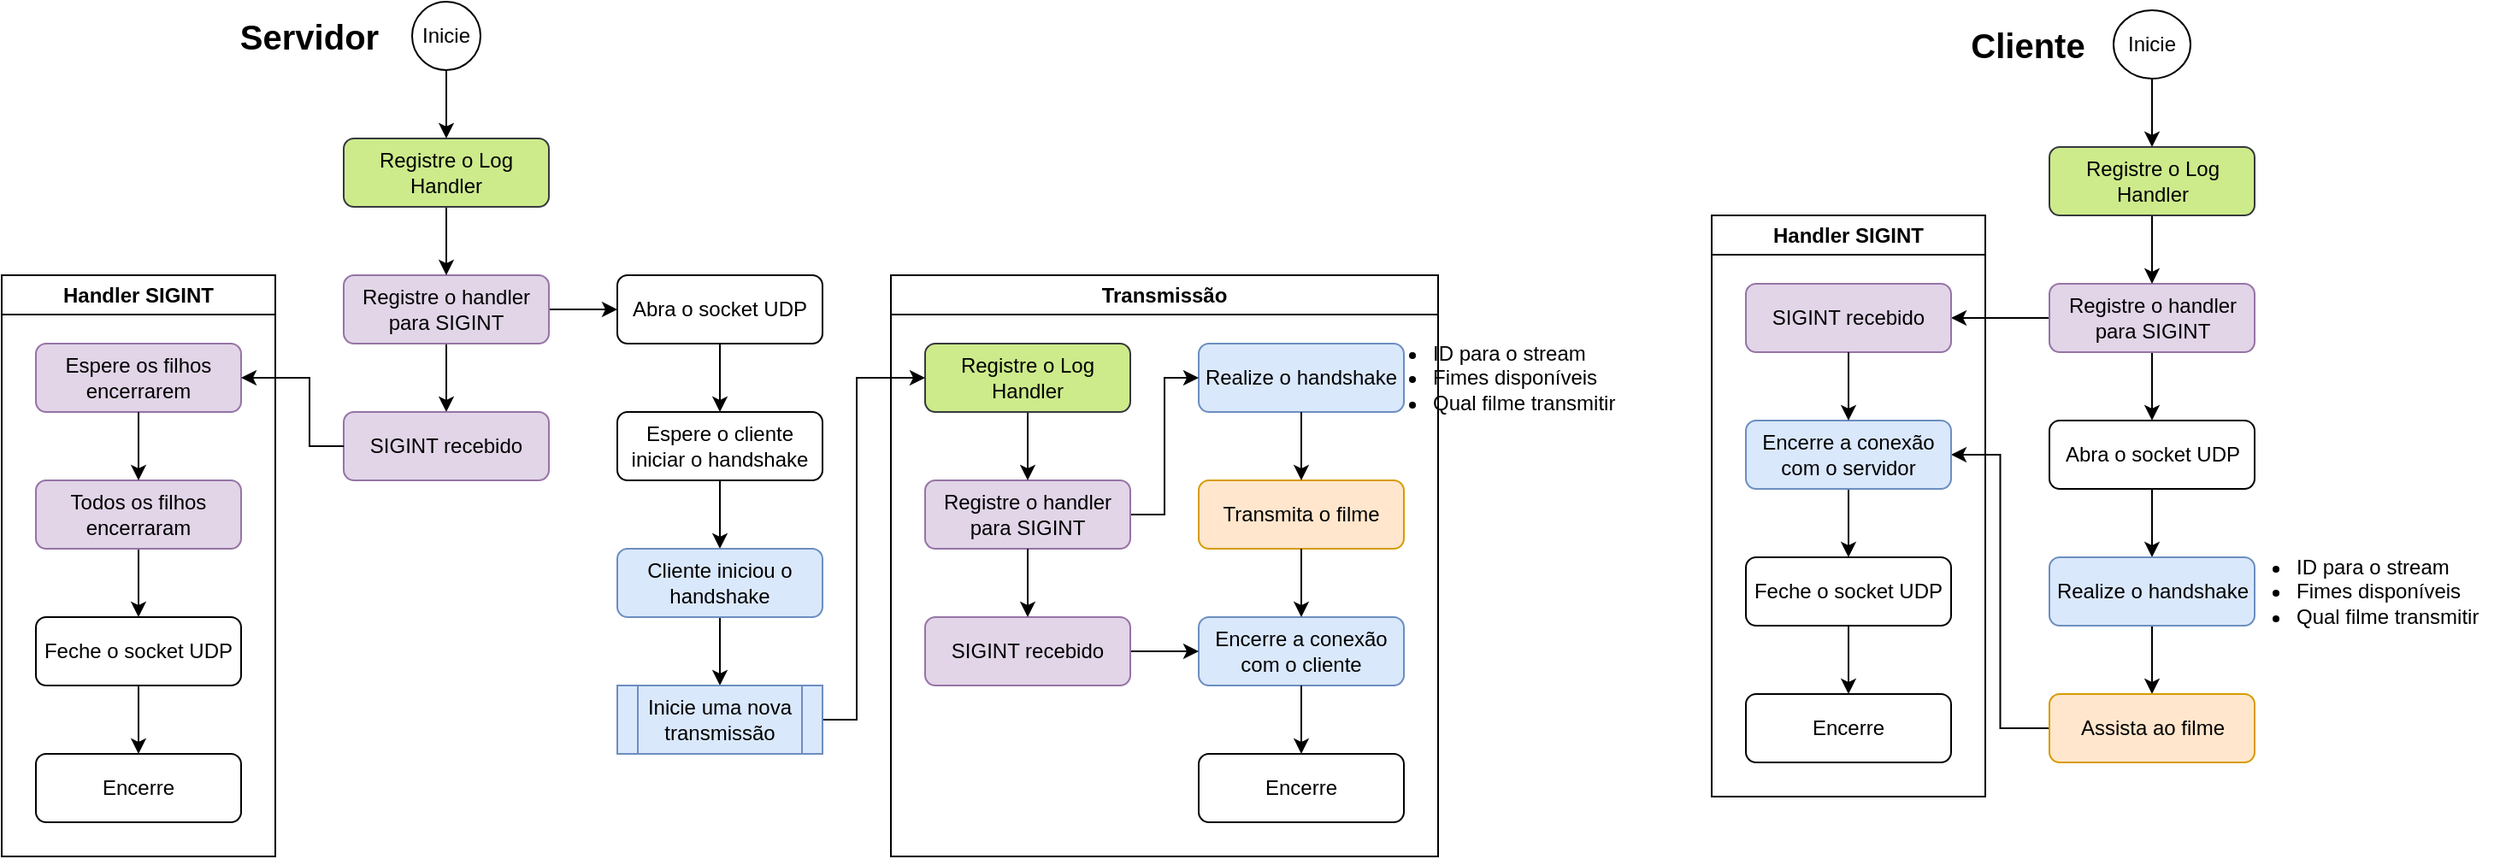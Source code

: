 <mxfile version="22.0.4" type="github">
  <diagram name="Page-1" id="ynFxNo4VnXaIg0oJXaSw">
    <mxGraphModel dx="3258" dy="908" grid="1" gridSize="10" guides="1" tooltips="1" connect="1" arrows="1" fold="1" page="1" pageScale="1" pageWidth="850" pageHeight="1100" math="0" shadow="0">
      <root>
        <mxCell id="0" />
        <mxCell id="1" parent="0" />
        <mxCell id="COrj-0BqQYtJM2jaXJOM-155" value="Transmissão" style="swimlane;whiteSpace=wrap;html=1;" vertex="1" parent="1">
          <mxGeometry x="360" y="200" width="320" height="340" as="geometry" />
        </mxCell>
        <mxCell id="COrj-0BqQYtJM2jaXJOM-12" value="Realize o handshake" style="rounded=1;whiteSpace=wrap;html=1;fillColor=#dae8fc;strokeColor=#6c8ebf;" vertex="1" parent="COrj-0BqQYtJM2jaXJOM-155">
          <mxGeometry x="180" y="40" width="120" height="40" as="geometry" />
        </mxCell>
        <mxCell id="COrj-0BqQYtJM2jaXJOM-20" value="" style="edgeStyle=orthogonalEdgeStyle;rounded=0;orthogonalLoop=1;jettySize=auto;html=1;" edge="1" parent="COrj-0BqQYtJM2jaXJOM-155" target="COrj-0BqQYtJM2jaXJOM-19">
          <mxGeometry relative="1" as="geometry">
            <mxPoint x="240" y="160" as="sourcePoint" />
          </mxGeometry>
        </mxCell>
        <mxCell id="COrj-0BqQYtJM2jaXJOM-19" value="Transmita o filme" style="rounded=1;whiteSpace=wrap;html=1;fillColor=#ffe6cc;strokeColor=#d79b00;" vertex="1" parent="COrj-0BqQYtJM2jaXJOM-155">
          <mxGeometry x="180" y="120" width="120" height="40" as="geometry" />
        </mxCell>
        <mxCell id="COrj-0BqQYtJM2jaXJOM-149" style="edgeStyle=orthogonalEdgeStyle;rounded=0;orthogonalLoop=1;jettySize=auto;html=1;exitX=0.5;exitY=1;exitDx=0;exitDy=0;entryX=0.5;entryY=0;entryDx=0;entryDy=0;" edge="1" parent="COrj-0BqQYtJM2jaXJOM-155" source="COrj-0BqQYtJM2jaXJOM-12" target="COrj-0BqQYtJM2jaXJOM-19">
          <mxGeometry relative="1" as="geometry" />
        </mxCell>
        <mxCell id="COrj-0BqQYtJM2jaXJOM-21" value="Encerre a conexão com o cliente" style="rounded=1;whiteSpace=wrap;html=1;fillColor=#dae8fc;strokeColor=#6c8ebf;" vertex="1" parent="COrj-0BqQYtJM2jaXJOM-155">
          <mxGeometry x="180" y="200" width="120" height="40" as="geometry" />
        </mxCell>
        <mxCell id="COrj-0BqQYtJM2jaXJOM-150" style="edgeStyle=orthogonalEdgeStyle;rounded=0;orthogonalLoop=1;jettySize=auto;html=1;exitX=0.5;exitY=1;exitDx=0;exitDy=0;" edge="1" parent="COrj-0BqQYtJM2jaXJOM-155" source="COrj-0BqQYtJM2jaXJOM-19" target="COrj-0BqQYtJM2jaXJOM-21">
          <mxGeometry relative="1" as="geometry" />
        </mxCell>
        <mxCell id="COrj-0BqQYtJM2jaXJOM-104" value="Encerre" style="rounded=1;whiteSpace=wrap;html=1;" vertex="1" parent="COrj-0BqQYtJM2jaXJOM-155">
          <mxGeometry x="180" y="280" width="120" height="40" as="geometry" />
        </mxCell>
        <mxCell id="COrj-0BqQYtJM2jaXJOM-105" style="edgeStyle=orthogonalEdgeStyle;rounded=0;orthogonalLoop=1;jettySize=auto;html=1;exitX=0.5;exitY=1;exitDx=0;exitDy=0;entryX=0.5;entryY=0;entryDx=0;entryDy=0;" edge="1" parent="COrj-0BqQYtJM2jaXJOM-155" source="COrj-0BqQYtJM2jaXJOM-21" target="COrj-0BqQYtJM2jaXJOM-104">
          <mxGeometry relative="1" as="geometry" />
        </mxCell>
        <mxCell id="COrj-0BqQYtJM2jaXJOM-179" style="edgeStyle=orthogonalEdgeStyle;rounded=0;orthogonalLoop=1;jettySize=auto;html=1;exitX=1;exitY=0.5;exitDx=0;exitDy=0;entryX=0;entryY=0.5;entryDx=0;entryDy=0;" edge="1" parent="COrj-0BqQYtJM2jaXJOM-155" source="COrj-0BqQYtJM2jaXJOM-116" target="COrj-0BqQYtJM2jaXJOM-12">
          <mxGeometry relative="1" as="geometry" />
        </mxCell>
        <mxCell id="COrj-0BqQYtJM2jaXJOM-116" value="Registre o handler para SIGINT" style="rounded=1;whiteSpace=wrap;html=1;fillColor=#e1d5e7;strokeColor=#9673a6;" vertex="1" parent="COrj-0BqQYtJM2jaXJOM-155">
          <mxGeometry x="20" y="120" width="120" height="40" as="geometry" />
        </mxCell>
        <mxCell id="COrj-0BqQYtJM2jaXJOM-182" style="edgeStyle=orthogonalEdgeStyle;rounded=0;orthogonalLoop=1;jettySize=auto;html=1;exitX=1;exitY=0.5;exitDx=0;exitDy=0;entryX=0;entryY=0.5;entryDx=0;entryDy=0;" edge="1" parent="COrj-0BqQYtJM2jaXJOM-155" source="COrj-0BqQYtJM2jaXJOM-117" target="COrj-0BqQYtJM2jaXJOM-21">
          <mxGeometry relative="1" as="geometry" />
        </mxCell>
        <mxCell id="COrj-0BqQYtJM2jaXJOM-117" value="SIGINT recebido" style="rounded=1;whiteSpace=wrap;html=1;fillColor=#e1d5e7;strokeColor=#9673a6;" vertex="1" parent="COrj-0BqQYtJM2jaXJOM-155">
          <mxGeometry x="20" y="200" width="120" height="40" as="geometry" />
        </mxCell>
        <mxCell id="COrj-0BqQYtJM2jaXJOM-151" style="edgeStyle=orthogonalEdgeStyle;rounded=0;orthogonalLoop=1;jettySize=auto;html=1;exitX=0.5;exitY=1;exitDx=0;exitDy=0;entryX=0.5;entryY=0;entryDx=0;entryDy=0;" edge="1" parent="COrj-0BqQYtJM2jaXJOM-155" source="COrj-0BqQYtJM2jaXJOM-116" target="COrj-0BqQYtJM2jaXJOM-117">
          <mxGeometry relative="1" as="geometry" />
        </mxCell>
        <mxCell id="COrj-0BqQYtJM2jaXJOM-193" value="" style="edgeStyle=orthogonalEdgeStyle;rounded=0;orthogonalLoop=1;jettySize=auto;html=1;" edge="1" parent="COrj-0BqQYtJM2jaXJOM-155" source="COrj-0BqQYtJM2jaXJOM-177" target="COrj-0BqQYtJM2jaXJOM-116">
          <mxGeometry relative="1" as="geometry" />
        </mxCell>
        <mxCell id="COrj-0BqQYtJM2jaXJOM-177" value="Registre o Log Handler" style="rounded=1;whiteSpace=wrap;html=1;fillColor=#cdeb8b;strokeColor=#36393d;" vertex="1" parent="COrj-0BqQYtJM2jaXJOM-155">
          <mxGeometry x="20" y="40" width="120" height="40" as="geometry" />
        </mxCell>
        <mxCell id="COrj-0BqQYtJM2jaXJOM-3" value="&lt;b&gt;&lt;font style=&quot;font-size: 20px;&quot;&gt;Servidor&lt;/font&gt;&lt;/b&gt;" style="text;html=1;strokeColor=none;fillColor=none;align=center;verticalAlign=middle;whiteSpace=wrap;rounded=0;" vertex="1" parent="1">
          <mxGeometry x="-10" y="45" width="60" height="30" as="geometry" />
        </mxCell>
        <mxCell id="COrj-0BqQYtJM2jaXJOM-67" style="edgeStyle=orthogonalEdgeStyle;rounded=0;orthogonalLoop=1;jettySize=auto;html=1;exitX=0.5;exitY=1;exitDx=0;exitDy=0;" edge="1" parent="1" source="COrj-0BqQYtJM2jaXJOM-4" target="COrj-0BqQYtJM2jaXJOM-7">
          <mxGeometry relative="1" as="geometry" />
        </mxCell>
        <mxCell id="COrj-0BqQYtJM2jaXJOM-4" value="Abra o socket UDP" style="rounded=1;whiteSpace=wrap;html=1;" vertex="1" parent="1">
          <mxGeometry x="200" y="200" width="120" height="40" as="geometry" />
        </mxCell>
        <mxCell id="COrj-0BqQYtJM2jaXJOM-76" value="" style="edgeStyle=orthogonalEdgeStyle;rounded=0;orthogonalLoop=1;jettySize=auto;html=1;" edge="1" parent="1" source="COrj-0BqQYtJM2jaXJOM-7" target="COrj-0BqQYtJM2jaXJOM-24">
          <mxGeometry relative="1" as="geometry" />
        </mxCell>
        <mxCell id="COrj-0BqQYtJM2jaXJOM-7" value="Espere o cliente iniciar o handshake" style="rounded=1;whiteSpace=wrap;html=1;" vertex="1" parent="1">
          <mxGeometry x="200" y="280" width="120" height="40" as="geometry" />
        </mxCell>
        <mxCell id="COrj-0BqQYtJM2jaXJOM-18" value="&lt;ul&gt;&lt;li&gt;ID para o stream&lt;/li&gt;&lt;li&gt;Fimes disponíveis&lt;/li&gt;&lt;li&gt;Qual filme transmitir&lt;br&gt;&lt;/li&gt;&lt;/ul&gt;" style="text;strokeColor=none;fillColor=none;html=1;whiteSpace=wrap;verticalAlign=middle;overflow=hidden;" vertex="1" parent="1">
          <mxGeometry x="1140" y="345" width="160" height="80" as="geometry" />
        </mxCell>
        <mxCell id="COrj-0BqQYtJM2jaXJOM-145" value="" style="edgeStyle=orthogonalEdgeStyle;rounded=0;orthogonalLoop=1;jettySize=auto;html=1;" edge="1" parent="1" source="COrj-0BqQYtJM2jaXJOM-24" target="COrj-0BqQYtJM2jaXJOM-144">
          <mxGeometry relative="1" as="geometry" />
        </mxCell>
        <mxCell id="COrj-0BqQYtJM2jaXJOM-24" value="Cliente iniciou o handshake" style="rounded=1;whiteSpace=wrap;html=1;fillColor=#dae8fc;strokeColor=#6c8ebf;" vertex="1" parent="1">
          <mxGeometry x="200" y="360" width="120" height="40" as="geometry" />
        </mxCell>
        <mxCell id="COrj-0BqQYtJM2jaXJOM-27" value="&lt;b&gt;&lt;font style=&quot;font-size: 20px;&quot;&gt;Cliente&lt;/font&gt;&lt;/b&gt;" style="text;html=1;strokeColor=none;fillColor=none;align=center;verticalAlign=middle;whiteSpace=wrap;rounded=0;" vertex="1" parent="1">
          <mxGeometry x="995" y="50" width="60" height="30" as="geometry" />
        </mxCell>
        <mxCell id="COrj-0BqQYtJM2jaXJOM-204" value="" style="edgeStyle=orthogonalEdgeStyle;rounded=0;orthogonalLoop=1;jettySize=auto;html=1;" edge="1" parent="1" source="COrj-0BqQYtJM2jaXJOM-28" target="COrj-0BqQYtJM2jaXJOM-31">
          <mxGeometry relative="1" as="geometry" />
        </mxCell>
        <mxCell id="COrj-0BqQYtJM2jaXJOM-28" value="Abra o socket UDP" style="rounded=1;whiteSpace=wrap;html=1;" vertex="1" parent="1">
          <mxGeometry x="1037.5" y="285" width="120" height="40" as="geometry" />
        </mxCell>
        <mxCell id="COrj-0BqQYtJM2jaXJOM-34" value="" style="edgeStyle=orthogonalEdgeStyle;rounded=0;orthogonalLoop=1;jettySize=auto;html=1;" edge="1" parent="1" source="COrj-0BqQYtJM2jaXJOM-31" target="COrj-0BqQYtJM2jaXJOM-33">
          <mxGeometry relative="1" as="geometry" />
        </mxCell>
        <mxCell id="COrj-0BqQYtJM2jaXJOM-31" value="Realize o handshake" style="rounded=1;whiteSpace=wrap;html=1;fillColor=#dae8fc;strokeColor=#6c8ebf;" vertex="1" parent="1">
          <mxGeometry x="1037.5" y="365" width="120" height="40" as="geometry" />
        </mxCell>
        <mxCell id="COrj-0BqQYtJM2jaXJOM-220" style="edgeStyle=orthogonalEdgeStyle;rounded=0;orthogonalLoop=1;jettySize=auto;html=1;exitX=0;exitY=0.5;exitDx=0;exitDy=0;entryX=1;entryY=0.5;entryDx=0;entryDy=0;" edge="1" parent="1" source="COrj-0BqQYtJM2jaXJOM-33" target="COrj-0BqQYtJM2jaXJOM-101">
          <mxGeometry relative="1" as="geometry" />
        </mxCell>
        <mxCell id="COrj-0BqQYtJM2jaXJOM-33" value="Assista ao filme" style="rounded=1;whiteSpace=wrap;html=1;fillColor=#ffe6cc;strokeColor=#d79b00;" vertex="1" parent="1">
          <mxGeometry x="1037.5" y="445" width="120" height="40" as="geometry" />
        </mxCell>
        <mxCell id="COrj-0BqQYtJM2jaXJOM-146" value="" style="edgeStyle=orthogonalEdgeStyle;rounded=0;orthogonalLoop=1;jettySize=auto;html=1;" edge="1" parent="1" source="COrj-0BqQYtJM2jaXJOM-63" target="COrj-0BqQYtJM2jaXJOM-4">
          <mxGeometry relative="1" as="geometry" />
        </mxCell>
        <mxCell id="COrj-0BqQYtJM2jaXJOM-197" value="" style="edgeStyle=orthogonalEdgeStyle;rounded=0;orthogonalLoop=1;jettySize=auto;html=1;" edge="1" parent="1" source="COrj-0BqQYtJM2jaXJOM-63" target="COrj-0BqQYtJM2jaXJOM-64">
          <mxGeometry relative="1" as="geometry" />
        </mxCell>
        <mxCell id="COrj-0BqQYtJM2jaXJOM-63" value="Registre o handler para SIGINT" style="rounded=1;whiteSpace=wrap;html=1;fillColor=#e1d5e7;strokeColor=#9673a6;" vertex="1" parent="1">
          <mxGeometry x="40" y="200" width="120" height="40" as="geometry" />
        </mxCell>
        <mxCell id="COrj-0BqQYtJM2jaXJOM-189" value="" style="edgeStyle=orthogonalEdgeStyle;rounded=0;orthogonalLoop=1;jettySize=auto;html=1;" edge="1" parent="1" source="COrj-0BqQYtJM2jaXJOM-72" target="COrj-0BqQYtJM2jaXJOM-187">
          <mxGeometry relative="1" as="geometry" />
        </mxCell>
        <mxCell id="COrj-0BqQYtJM2jaXJOM-72" value="Inicie" style="ellipse;whiteSpace=wrap;html=1;" vertex="1" parent="1">
          <mxGeometry x="80" y="40" width="40" height="40" as="geometry" />
        </mxCell>
        <mxCell id="COrj-0BqQYtJM2jaXJOM-94" value="" style="edgeStyle=orthogonalEdgeStyle;rounded=0;orthogonalLoop=1;jettySize=auto;html=1;" edge="1" parent="1" source="COrj-0BqQYtJM2jaXJOM-89" target="COrj-0BqQYtJM2jaXJOM-28">
          <mxGeometry relative="1" as="geometry" />
        </mxCell>
        <mxCell id="COrj-0BqQYtJM2jaXJOM-219" style="edgeStyle=orthogonalEdgeStyle;rounded=0;orthogonalLoop=1;jettySize=auto;html=1;exitX=0;exitY=0.5;exitDx=0;exitDy=0;" edge="1" parent="1" source="COrj-0BqQYtJM2jaXJOM-89" target="COrj-0BqQYtJM2jaXJOM-90">
          <mxGeometry relative="1" as="geometry" />
        </mxCell>
        <mxCell id="COrj-0BqQYtJM2jaXJOM-89" value="Registre o handler para SIGINT" style="rounded=1;whiteSpace=wrap;html=1;fillColor=#e1d5e7;strokeColor=#9673a6;" vertex="1" parent="1">
          <mxGeometry x="1037.5" y="205" width="120" height="40" as="geometry" />
        </mxCell>
        <mxCell id="COrj-0BqQYtJM2jaXJOM-201" value="" style="edgeStyle=orthogonalEdgeStyle;rounded=0;orthogonalLoop=1;jettySize=auto;html=1;" edge="1" parent="1" source="COrj-0BqQYtJM2jaXJOM-91" target="COrj-0BqQYtJM2jaXJOM-200">
          <mxGeometry relative="1" as="geometry" />
        </mxCell>
        <mxCell id="COrj-0BqQYtJM2jaXJOM-91" value="Inicie" style="ellipse;whiteSpace=wrap;html=1;" vertex="1" parent="1">
          <mxGeometry x="1075" y="45" width="45" height="40" as="geometry" />
        </mxCell>
        <mxCell id="COrj-0BqQYtJM2jaXJOM-184" style="edgeStyle=orthogonalEdgeStyle;rounded=0;orthogonalLoop=1;jettySize=auto;html=1;exitX=1;exitY=0.5;exitDx=0;exitDy=0;entryX=0;entryY=0.5;entryDx=0;entryDy=0;" edge="1" parent="1" source="COrj-0BqQYtJM2jaXJOM-144" target="COrj-0BqQYtJM2jaXJOM-177">
          <mxGeometry relative="1" as="geometry">
            <Array as="points">
              <mxPoint x="340" y="460" />
              <mxPoint x="340" y="260" />
            </Array>
          </mxGeometry>
        </mxCell>
        <mxCell id="COrj-0BqQYtJM2jaXJOM-144" value="Inicie uma nova transmissão" style="shape=process;whiteSpace=wrap;html=1;backgroundOutline=1;fillColor=#dae8fc;strokeColor=#6c8ebf;" vertex="1" parent="1">
          <mxGeometry x="200" y="440" width="120" height="40" as="geometry" />
        </mxCell>
        <mxCell id="COrj-0BqQYtJM2jaXJOM-192" value="" style="edgeStyle=orthogonalEdgeStyle;rounded=0;orthogonalLoop=1;jettySize=auto;html=1;" edge="1" parent="1" source="COrj-0BqQYtJM2jaXJOM-187" target="COrj-0BqQYtJM2jaXJOM-63">
          <mxGeometry relative="1" as="geometry" />
        </mxCell>
        <mxCell id="COrj-0BqQYtJM2jaXJOM-187" value="Registre o Log Handler" style="rounded=1;whiteSpace=wrap;html=1;fillColor=#cdeb8b;strokeColor=#36393d;" vertex="1" parent="1">
          <mxGeometry x="40" y="120" width="120" height="40" as="geometry" />
        </mxCell>
        <mxCell id="COrj-0BqQYtJM2jaXJOM-194" value="Handler SIGINT" style="swimlane;whiteSpace=wrap;html=1;startSize=23;" vertex="1" parent="1">
          <mxGeometry x="-160" y="200" width="160" height="340" as="geometry" />
        </mxCell>
        <mxCell id="COrj-0BqQYtJM2jaXJOM-198" value="" style="group" vertex="1" connectable="0" parent="COrj-0BqQYtJM2jaXJOM-194">
          <mxGeometry x="20" y="40" width="120" height="280" as="geometry" />
        </mxCell>
        <mxCell id="COrj-0BqQYtJM2jaXJOM-60" value="Encerre" style="rounded=1;whiteSpace=wrap;html=1;" vertex="1" parent="COrj-0BqQYtJM2jaXJOM-198">
          <mxGeometry y="240" width="120" height="40" as="geometry" />
        </mxCell>
        <mxCell id="COrj-0BqQYtJM2jaXJOM-109" value="" style="edgeStyle=orthogonalEdgeStyle;rounded=0;orthogonalLoop=1;jettySize=auto;html=1;" edge="1" parent="COrj-0BqQYtJM2jaXJOM-198" source="COrj-0BqQYtJM2jaXJOM-79" target="COrj-0BqQYtJM2jaXJOM-60">
          <mxGeometry relative="1" as="geometry" />
        </mxCell>
        <mxCell id="COrj-0BqQYtJM2jaXJOM-79" value="Feche o socket UDP" style="rounded=1;whiteSpace=wrap;html=1;" vertex="1" parent="COrj-0BqQYtJM2jaXJOM-198">
          <mxGeometry y="160" width="120" height="40" as="geometry" />
        </mxCell>
        <mxCell id="COrj-0BqQYtJM2jaXJOM-113" value="Espere os filhos encerrarem" style="rounded=1;whiteSpace=wrap;html=1;fillColor=#e1d5e7;strokeColor=#9673a6;" vertex="1" parent="COrj-0BqQYtJM2jaXJOM-198">
          <mxGeometry width="120" height="40" as="geometry" />
        </mxCell>
        <mxCell id="COrj-0BqQYtJM2jaXJOM-127" value="" style="edgeStyle=orthogonalEdgeStyle;rounded=0;orthogonalLoop=1;jettySize=auto;html=1;" edge="1" parent="COrj-0BqQYtJM2jaXJOM-198" source="COrj-0BqQYtJM2jaXJOM-125" target="COrj-0BqQYtJM2jaXJOM-79">
          <mxGeometry relative="1" as="geometry" />
        </mxCell>
        <mxCell id="COrj-0BqQYtJM2jaXJOM-125" value="Todos os filhos encerraram" style="rounded=1;whiteSpace=wrap;html=1;fillColor=#e1d5e7;strokeColor=#9673a6;" vertex="1" parent="COrj-0BqQYtJM2jaXJOM-198">
          <mxGeometry y="80" width="120" height="40" as="geometry" />
        </mxCell>
        <mxCell id="COrj-0BqQYtJM2jaXJOM-126" value="" style="edgeStyle=orthogonalEdgeStyle;rounded=0;orthogonalLoop=1;jettySize=auto;html=1;" edge="1" parent="COrj-0BqQYtJM2jaXJOM-198" source="COrj-0BqQYtJM2jaXJOM-113" target="COrj-0BqQYtJM2jaXJOM-125">
          <mxGeometry relative="1" as="geometry" />
        </mxCell>
        <mxCell id="COrj-0BqQYtJM2jaXJOM-64" value="SIGINT recebido" style="rounded=1;whiteSpace=wrap;html=1;fillColor=#e1d5e7;strokeColor=#9673a6;" vertex="1" parent="1">
          <mxGeometry x="40" y="280" width="120" height="40" as="geometry" />
        </mxCell>
        <mxCell id="COrj-0BqQYtJM2jaXJOM-114" value="" style="edgeStyle=orthogonalEdgeStyle;rounded=0;orthogonalLoop=1;jettySize=auto;html=1;" edge="1" parent="1" source="COrj-0BqQYtJM2jaXJOM-64" target="COrj-0BqQYtJM2jaXJOM-113">
          <mxGeometry relative="1" as="geometry">
            <Array as="points">
              <mxPoint x="20" y="300" />
              <mxPoint x="20" y="260" />
            </Array>
          </mxGeometry>
        </mxCell>
        <mxCell id="COrj-0BqQYtJM2jaXJOM-203" value="" style="edgeStyle=orthogonalEdgeStyle;rounded=0;orthogonalLoop=1;jettySize=auto;html=1;" edge="1" parent="1" source="COrj-0BqQYtJM2jaXJOM-200" target="COrj-0BqQYtJM2jaXJOM-89">
          <mxGeometry relative="1" as="geometry" />
        </mxCell>
        <mxCell id="COrj-0BqQYtJM2jaXJOM-200" value="Registre o Log Handler" style="rounded=1;whiteSpace=wrap;html=1;fillColor=#cdeb8b;strokeColor=#36393d;" vertex="1" parent="1">
          <mxGeometry x="1037.5" y="125" width="120" height="40" as="geometry" />
        </mxCell>
        <mxCell id="COrj-0BqQYtJM2jaXJOM-217" value="Handler SIGINT" style="swimlane;whiteSpace=wrap;html=1;" vertex="1" parent="1">
          <mxGeometry x="840" y="165" width="160" height="340" as="geometry" />
        </mxCell>
        <mxCell id="COrj-0BqQYtJM2jaXJOM-90" value="SIGINT recebido" style="rounded=1;whiteSpace=wrap;html=1;fillColor=#e1d5e7;strokeColor=#9673a6;" vertex="1" parent="COrj-0BqQYtJM2jaXJOM-217">
          <mxGeometry x="20" y="40" width="120" height="40" as="geometry" />
        </mxCell>
        <mxCell id="COrj-0BqQYtJM2jaXJOM-97" value="Encerre" style="rounded=1;whiteSpace=wrap;html=1;" vertex="1" parent="COrj-0BqQYtJM2jaXJOM-217">
          <mxGeometry x="20" y="280" width="120" height="40" as="geometry" />
        </mxCell>
        <mxCell id="COrj-0BqQYtJM2jaXJOM-100" style="edgeStyle=orthogonalEdgeStyle;rounded=0;orthogonalLoop=1;jettySize=auto;html=1;exitX=0.5;exitY=1;exitDx=0;exitDy=0;entryX=0.5;entryY=0;entryDx=0;entryDy=0;" edge="1" parent="COrj-0BqQYtJM2jaXJOM-217" source="COrj-0BqQYtJM2jaXJOM-98" target="COrj-0BqQYtJM2jaXJOM-97">
          <mxGeometry relative="1" as="geometry" />
        </mxCell>
        <mxCell id="COrj-0BqQYtJM2jaXJOM-98" value="Feche o socket UDP" style="rounded=1;whiteSpace=wrap;html=1;" vertex="1" parent="COrj-0BqQYtJM2jaXJOM-217">
          <mxGeometry x="20" y="200" width="120" height="40" as="geometry" />
        </mxCell>
        <mxCell id="COrj-0BqQYtJM2jaXJOM-103" style="edgeStyle=orthogonalEdgeStyle;rounded=0;orthogonalLoop=1;jettySize=auto;html=1;exitX=0.5;exitY=1;exitDx=0;exitDy=0;entryX=0.5;entryY=0;entryDx=0;entryDy=0;" edge="1" parent="COrj-0BqQYtJM2jaXJOM-217" source="COrj-0BqQYtJM2jaXJOM-101" target="COrj-0BqQYtJM2jaXJOM-98">
          <mxGeometry relative="1" as="geometry" />
        </mxCell>
        <mxCell id="COrj-0BqQYtJM2jaXJOM-101" value="Encerre a conexão com o servidor" style="rounded=1;whiteSpace=wrap;html=1;fillColor=#dae8fc;strokeColor=#6c8ebf;" vertex="1" parent="COrj-0BqQYtJM2jaXJOM-217">
          <mxGeometry x="20" y="120" width="120" height="40" as="geometry" />
        </mxCell>
        <mxCell id="COrj-0BqQYtJM2jaXJOM-102" style="edgeStyle=orthogonalEdgeStyle;rounded=0;orthogonalLoop=1;jettySize=auto;html=1;exitX=0.5;exitY=1;exitDx=0;exitDy=0;entryX=0.5;entryY=0;entryDx=0;entryDy=0;" edge="1" parent="COrj-0BqQYtJM2jaXJOM-217" source="COrj-0BqQYtJM2jaXJOM-90" target="COrj-0BqQYtJM2jaXJOM-101">
          <mxGeometry relative="1" as="geometry" />
        </mxCell>
        <mxCell id="COrj-0BqQYtJM2jaXJOM-221" value="&lt;ul&gt;&lt;li&gt;ID para o stream&lt;/li&gt;&lt;li&gt;Fimes disponíveis&lt;/li&gt;&lt;li&gt;Qual filme transmitir&lt;br&gt;&lt;/li&gt;&lt;/ul&gt;" style="text;html=1;whiteSpace=wrap;verticalAlign=middle;overflow=hidden;" vertex="1" parent="1">
          <mxGeometry x="635" y="220" width="160" height="80" as="geometry" />
        </mxCell>
      </root>
    </mxGraphModel>
  </diagram>
</mxfile>
